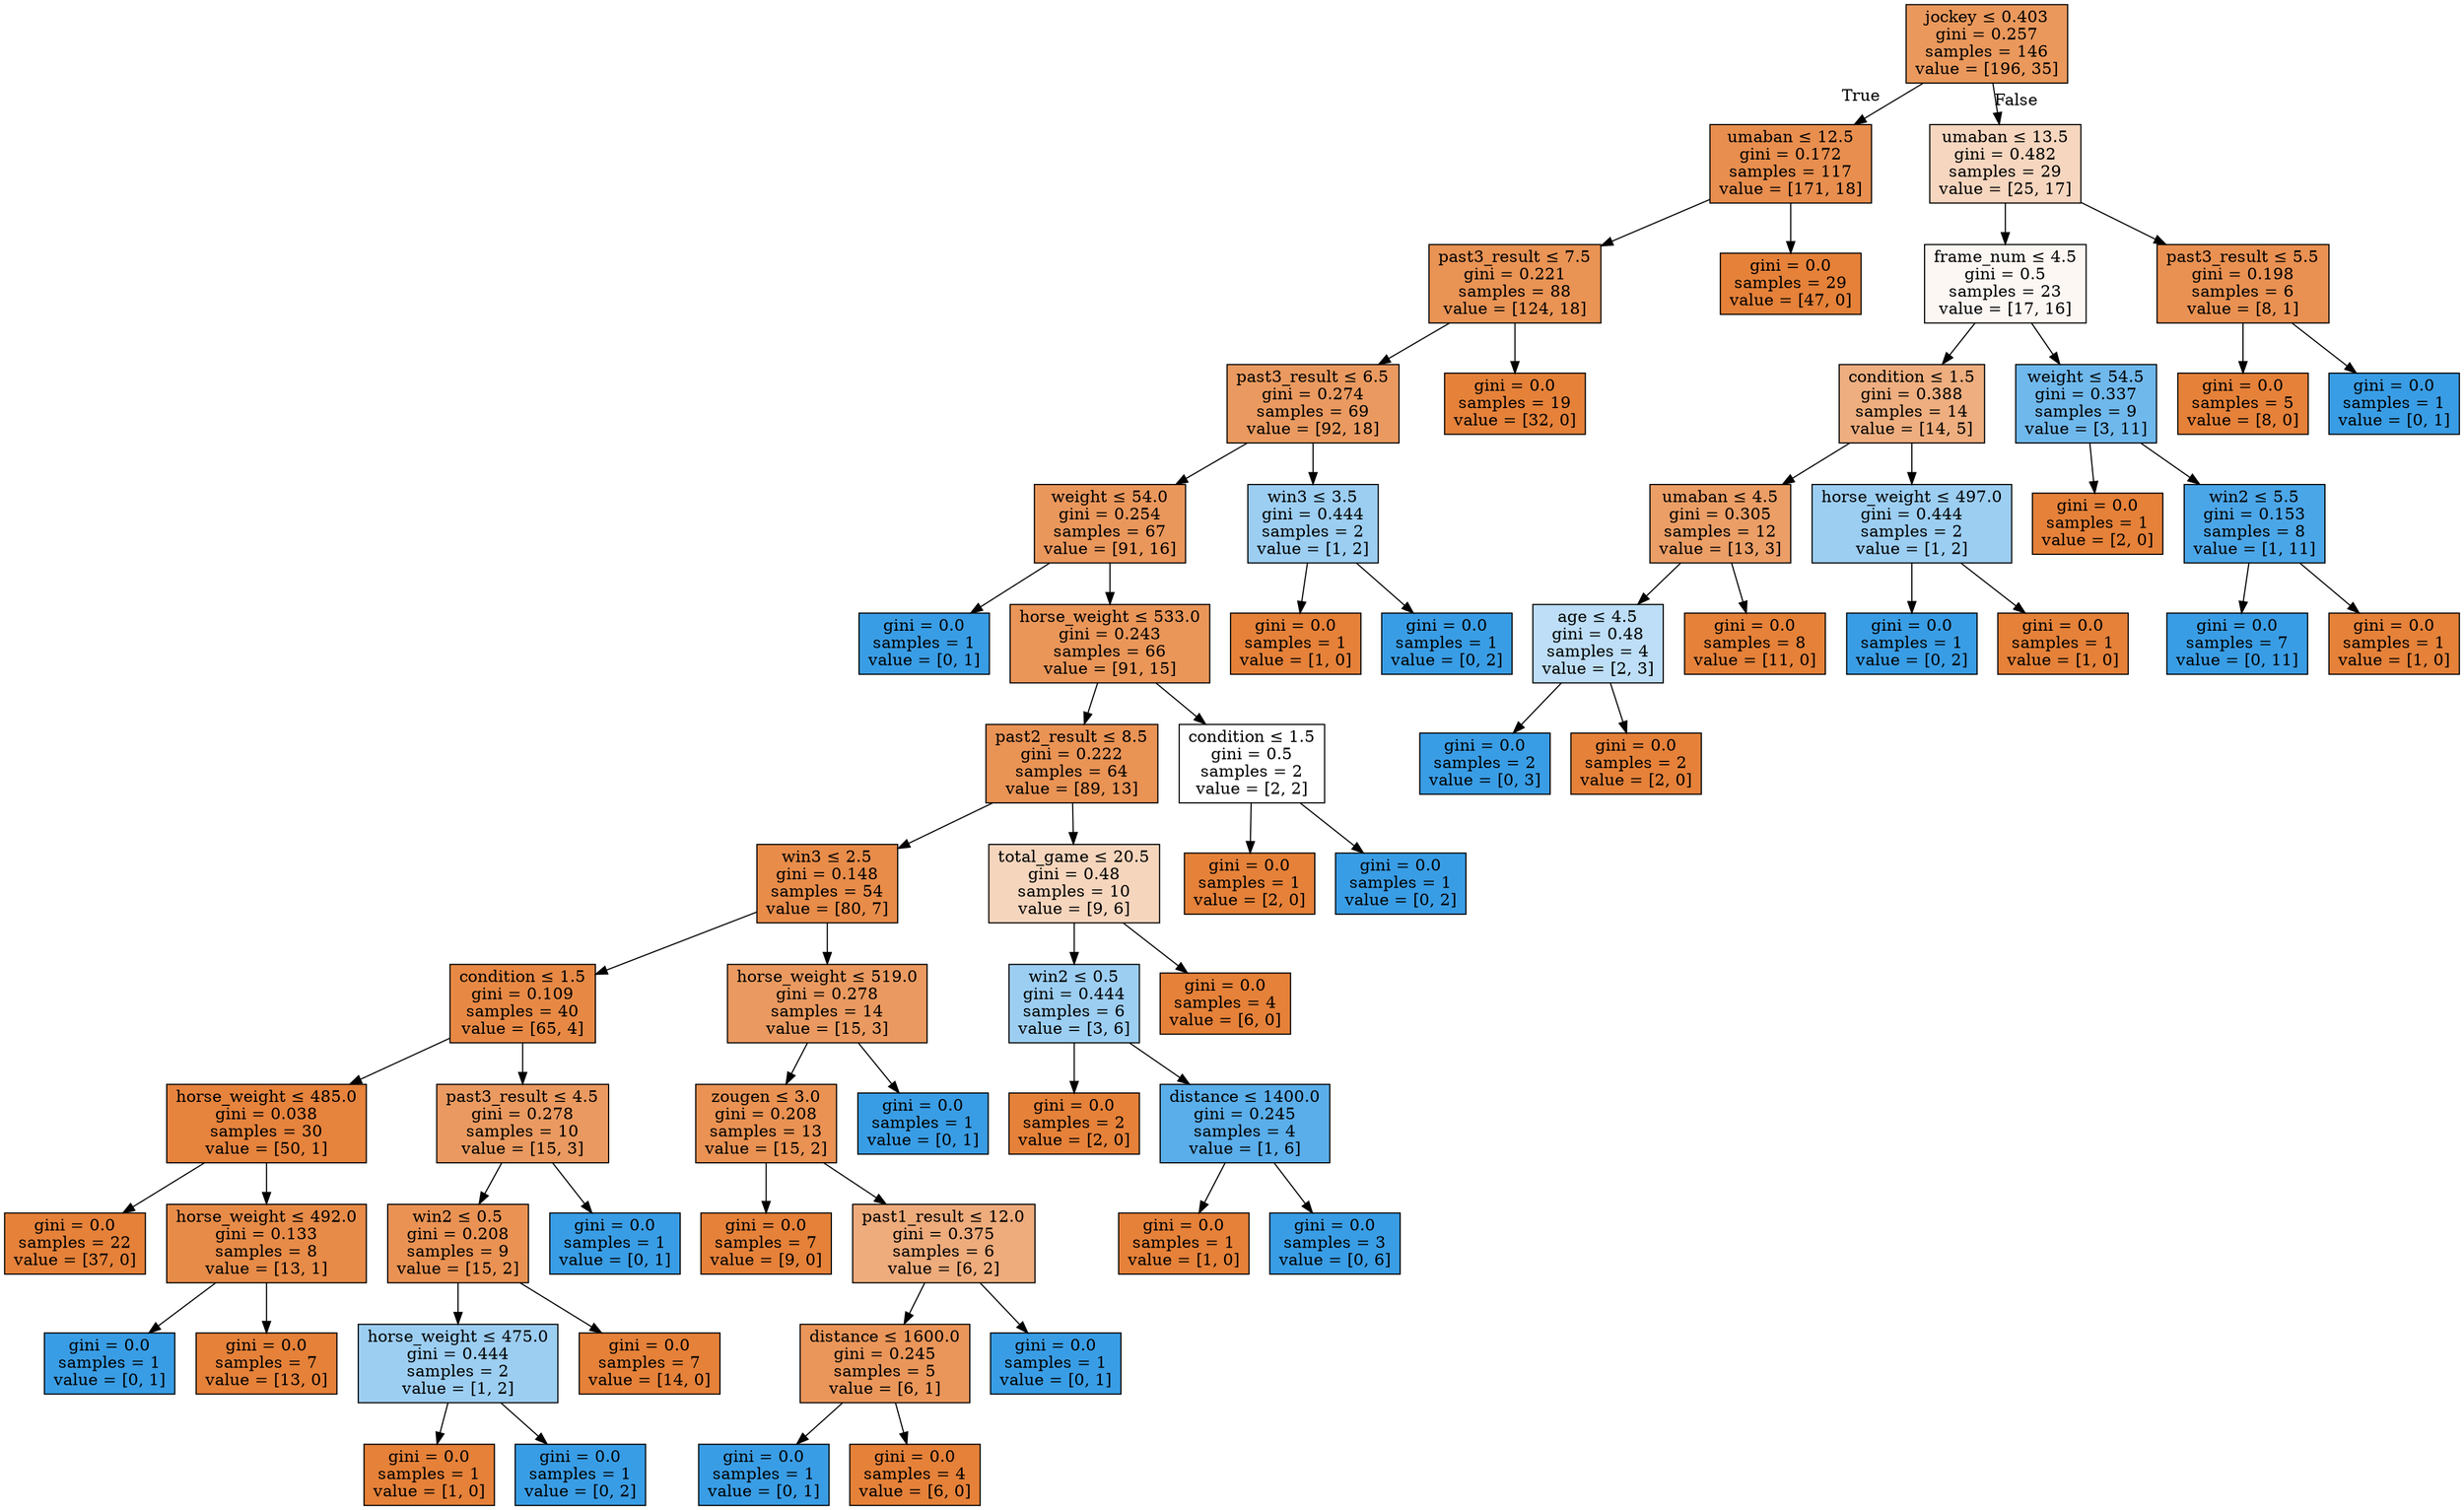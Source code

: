 digraph Tree {
node [shape=box, style="filled", color="black"] ;
0 [label=<jockey &le; 0.403<br/>gini = 0.257<br/>samples = 146<br/>value = [196, 35]>, fillcolor="#e58139d1"] ;
1 [label=<umaban &le; 12.5<br/>gini = 0.172<br/>samples = 117<br/>value = [171, 18]>, fillcolor="#e58139e4"] ;
0 -> 1 [labeldistance=2.5, labelangle=45, headlabel="True"] ;
2 [label=<past3_result &le; 7.5<br/>gini = 0.221<br/>samples = 88<br/>value = [124, 18]>, fillcolor="#e58139da"] ;
1 -> 2 ;
3 [label=<past3_result &le; 6.5<br/>gini = 0.274<br/>samples = 69<br/>value = [92, 18]>, fillcolor="#e58139cd"] ;
2 -> 3 ;
4 [label=<weight &le; 54.0<br/>gini = 0.254<br/>samples = 67<br/>value = [91, 16]>, fillcolor="#e58139d2"] ;
3 -> 4 ;
5 [label=<gini = 0.0<br/>samples = 1<br/>value = [0, 1]>, fillcolor="#399de5ff"] ;
4 -> 5 ;
6 [label=<horse_weight &le; 533.0<br/>gini = 0.243<br/>samples = 66<br/>value = [91, 15]>, fillcolor="#e58139d5"] ;
4 -> 6 ;
7 [label=<past2_result &le; 8.5<br/>gini = 0.222<br/>samples = 64<br/>value = [89, 13]>, fillcolor="#e58139da"] ;
6 -> 7 ;
8 [label=<win3 &le; 2.5<br/>gini = 0.148<br/>samples = 54<br/>value = [80, 7]>, fillcolor="#e58139e9"] ;
7 -> 8 ;
9 [label=<condition &le; 1.5<br/>gini = 0.109<br/>samples = 40<br/>value = [65, 4]>, fillcolor="#e58139ef"] ;
8 -> 9 ;
10 [label=<horse_weight &le; 485.0<br/>gini = 0.038<br/>samples = 30<br/>value = [50, 1]>, fillcolor="#e58139fa"] ;
9 -> 10 ;
11 [label=<gini = 0.0<br/>samples = 22<br/>value = [37, 0]>, fillcolor="#e58139ff"] ;
10 -> 11 ;
12 [label=<horse_weight &le; 492.0<br/>gini = 0.133<br/>samples = 8<br/>value = [13, 1]>, fillcolor="#e58139eb"] ;
10 -> 12 ;
13 [label=<gini = 0.0<br/>samples = 1<br/>value = [0, 1]>, fillcolor="#399de5ff"] ;
12 -> 13 ;
14 [label=<gini = 0.0<br/>samples = 7<br/>value = [13, 0]>, fillcolor="#e58139ff"] ;
12 -> 14 ;
15 [label=<past3_result &le; 4.5<br/>gini = 0.278<br/>samples = 10<br/>value = [15, 3]>, fillcolor="#e58139cc"] ;
9 -> 15 ;
16 [label=<win2 &le; 0.5<br/>gini = 0.208<br/>samples = 9<br/>value = [15, 2]>, fillcolor="#e58139dd"] ;
15 -> 16 ;
17 [label=<horse_weight &le; 475.0<br/>gini = 0.444<br/>samples = 2<br/>value = [1, 2]>, fillcolor="#399de57f"] ;
16 -> 17 ;
18 [label=<gini = 0.0<br/>samples = 1<br/>value = [1, 0]>, fillcolor="#e58139ff"] ;
17 -> 18 ;
19 [label=<gini = 0.0<br/>samples = 1<br/>value = [0, 2]>, fillcolor="#399de5ff"] ;
17 -> 19 ;
20 [label=<gini = 0.0<br/>samples = 7<br/>value = [14, 0]>, fillcolor="#e58139ff"] ;
16 -> 20 ;
21 [label=<gini = 0.0<br/>samples = 1<br/>value = [0, 1]>, fillcolor="#399de5ff"] ;
15 -> 21 ;
22 [label=<horse_weight &le; 519.0<br/>gini = 0.278<br/>samples = 14<br/>value = [15, 3]>, fillcolor="#e58139cc"] ;
8 -> 22 ;
23 [label=<zougen &le; 3.0<br/>gini = 0.208<br/>samples = 13<br/>value = [15, 2]>, fillcolor="#e58139dd"] ;
22 -> 23 ;
24 [label=<gini = 0.0<br/>samples = 7<br/>value = [9, 0]>, fillcolor="#e58139ff"] ;
23 -> 24 ;
25 [label=<past1_result &le; 12.0<br/>gini = 0.375<br/>samples = 6<br/>value = [6, 2]>, fillcolor="#e58139aa"] ;
23 -> 25 ;
26 [label=<distance &le; 1600.0<br/>gini = 0.245<br/>samples = 5<br/>value = [6, 1]>, fillcolor="#e58139d4"] ;
25 -> 26 ;
27 [label=<gini = 0.0<br/>samples = 1<br/>value = [0, 1]>, fillcolor="#399de5ff"] ;
26 -> 27 ;
28 [label=<gini = 0.0<br/>samples = 4<br/>value = [6, 0]>, fillcolor="#e58139ff"] ;
26 -> 28 ;
29 [label=<gini = 0.0<br/>samples = 1<br/>value = [0, 1]>, fillcolor="#399de5ff"] ;
25 -> 29 ;
30 [label=<gini = 0.0<br/>samples = 1<br/>value = [0, 1]>, fillcolor="#399de5ff"] ;
22 -> 30 ;
31 [label=<total_game &le; 20.5<br/>gini = 0.48<br/>samples = 10<br/>value = [9, 6]>, fillcolor="#e5813955"] ;
7 -> 31 ;
32 [label=<win2 &le; 0.5<br/>gini = 0.444<br/>samples = 6<br/>value = [3, 6]>, fillcolor="#399de57f"] ;
31 -> 32 ;
33 [label=<gini = 0.0<br/>samples = 2<br/>value = [2, 0]>, fillcolor="#e58139ff"] ;
32 -> 33 ;
34 [label=<distance &le; 1400.0<br/>gini = 0.245<br/>samples = 4<br/>value = [1, 6]>, fillcolor="#399de5d4"] ;
32 -> 34 ;
35 [label=<gini = 0.0<br/>samples = 1<br/>value = [1, 0]>, fillcolor="#e58139ff"] ;
34 -> 35 ;
36 [label=<gini = 0.0<br/>samples = 3<br/>value = [0, 6]>, fillcolor="#399de5ff"] ;
34 -> 36 ;
37 [label=<gini = 0.0<br/>samples = 4<br/>value = [6, 0]>, fillcolor="#e58139ff"] ;
31 -> 37 ;
38 [label=<condition &le; 1.5<br/>gini = 0.5<br/>samples = 2<br/>value = [2, 2]>, fillcolor="#e5813900"] ;
6 -> 38 ;
39 [label=<gini = 0.0<br/>samples = 1<br/>value = [2, 0]>, fillcolor="#e58139ff"] ;
38 -> 39 ;
40 [label=<gini = 0.0<br/>samples = 1<br/>value = [0, 2]>, fillcolor="#399de5ff"] ;
38 -> 40 ;
41 [label=<win3 &le; 3.5<br/>gini = 0.444<br/>samples = 2<br/>value = [1, 2]>, fillcolor="#399de57f"] ;
3 -> 41 ;
42 [label=<gini = 0.0<br/>samples = 1<br/>value = [1, 0]>, fillcolor="#e58139ff"] ;
41 -> 42 ;
43 [label=<gini = 0.0<br/>samples = 1<br/>value = [0, 2]>, fillcolor="#399de5ff"] ;
41 -> 43 ;
44 [label=<gini = 0.0<br/>samples = 19<br/>value = [32, 0]>, fillcolor="#e58139ff"] ;
2 -> 44 ;
45 [label=<gini = 0.0<br/>samples = 29<br/>value = [47, 0]>, fillcolor="#e58139ff"] ;
1 -> 45 ;
46 [label=<umaban &le; 13.5<br/>gini = 0.482<br/>samples = 29<br/>value = [25, 17]>, fillcolor="#e5813952"] ;
0 -> 46 [labeldistance=2.5, labelangle=-45, headlabel="False"] ;
47 [label=<frame_num &le; 4.5<br/>gini = 0.5<br/>samples = 23<br/>value = [17, 16]>, fillcolor="#e581390f"] ;
46 -> 47 ;
48 [label=<condition &le; 1.5<br/>gini = 0.388<br/>samples = 14<br/>value = [14, 5]>, fillcolor="#e58139a4"] ;
47 -> 48 ;
49 [label=<umaban &le; 4.5<br/>gini = 0.305<br/>samples = 12<br/>value = [13, 3]>, fillcolor="#e58139c4"] ;
48 -> 49 ;
50 [label=<age &le; 4.5<br/>gini = 0.48<br/>samples = 4<br/>value = [2, 3]>, fillcolor="#399de555"] ;
49 -> 50 ;
51 [label=<gini = 0.0<br/>samples = 2<br/>value = [0, 3]>, fillcolor="#399de5ff"] ;
50 -> 51 ;
52 [label=<gini = 0.0<br/>samples = 2<br/>value = [2, 0]>, fillcolor="#e58139ff"] ;
50 -> 52 ;
53 [label=<gini = 0.0<br/>samples = 8<br/>value = [11, 0]>, fillcolor="#e58139ff"] ;
49 -> 53 ;
54 [label=<horse_weight &le; 497.0<br/>gini = 0.444<br/>samples = 2<br/>value = [1, 2]>, fillcolor="#399de57f"] ;
48 -> 54 ;
55 [label=<gini = 0.0<br/>samples = 1<br/>value = [0, 2]>, fillcolor="#399de5ff"] ;
54 -> 55 ;
56 [label=<gini = 0.0<br/>samples = 1<br/>value = [1, 0]>, fillcolor="#e58139ff"] ;
54 -> 56 ;
57 [label=<weight &le; 54.5<br/>gini = 0.337<br/>samples = 9<br/>value = [3, 11]>, fillcolor="#399de5b9"] ;
47 -> 57 ;
58 [label=<gini = 0.0<br/>samples = 1<br/>value = [2, 0]>, fillcolor="#e58139ff"] ;
57 -> 58 ;
59 [label=<win2 &le; 5.5<br/>gini = 0.153<br/>samples = 8<br/>value = [1, 11]>, fillcolor="#399de5e8"] ;
57 -> 59 ;
60 [label=<gini = 0.0<br/>samples = 7<br/>value = [0, 11]>, fillcolor="#399de5ff"] ;
59 -> 60 ;
61 [label=<gini = 0.0<br/>samples = 1<br/>value = [1, 0]>, fillcolor="#e58139ff"] ;
59 -> 61 ;
62 [label=<past3_result &le; 5.5<br/>gini = 0.198<br/>samples = 6<br/>value = [8, 1]>, fillcolor="#e58139df"] ;
46 -> 62 ;
63 [label=<gini = 0.0<br/>samples = 5<br/>value = [8, 0]>, fillcolor="#e58139ff"] ;
62 -> 63 ;
64 [label=<gini = 0.0<br/>samples = 1<br/>value = [0, 1]>, fillcolor="#399de5ff"] ;
62 -> 64 ;
}